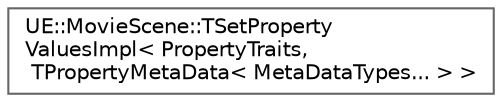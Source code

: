 digraph "Graphical Class Hierarchy"
{
 // INTERACTIVE_SVG=YES
 // LATEX_PDF_SIZE
  bgcolor="transparent";
  edge [fontname=Helvetica,fontsize=10,labelfontname=Helvetica,labelfontsize=10];
  node [fontname=Helvetica,fontsize=10,shape=box,height=0.2,width=0.4];
  rankdir="LR";
  Node0 [id="Node000000",label="UE::MovieScene::TSetProperty\lValuesImpl\< PropertyTraits,\l TPropertyMetaData\< MetaDataTypes... \> \>",height=0.2,width=0.4,color="grey40", fillcolor="white", style="filled",URL="$d1/d72/structUE_1_1MovieScene_1_1TSetPropertyValuesImpl_3_01PropertyTraits_00_01TPropertyMetaData_3_01MetaDataTypes_8_8_8_01_4_01_4.html",tooltip=" "];
}
